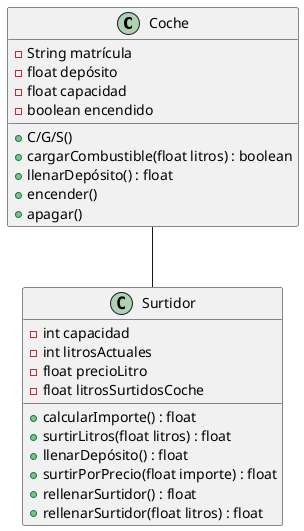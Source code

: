 @startuml
class Coche {
    - String matrícula
    - float depósito
    - float capacidad
    - boolean encendido

    + C/G/S()
    + cargarCombustible(float litros) : boolean
    + llenarDepósito() : float
    + encender()
    + apagar()
}
class Surtidor {
    - int capacidad
    - int litrosActuales
    - float precioLitro
    - float litrosSurtidosCoche

    + calcularImporte() : float
    + surtirLitros(float litros) : float
    + llenarDepósito() : float
    + surtirPorPrecio(float importe) : float
    + rellenarSurtidor() : float
    + rellenarSurtidor(float litros) : float
}
Surtidor -u- Coche

@enduml